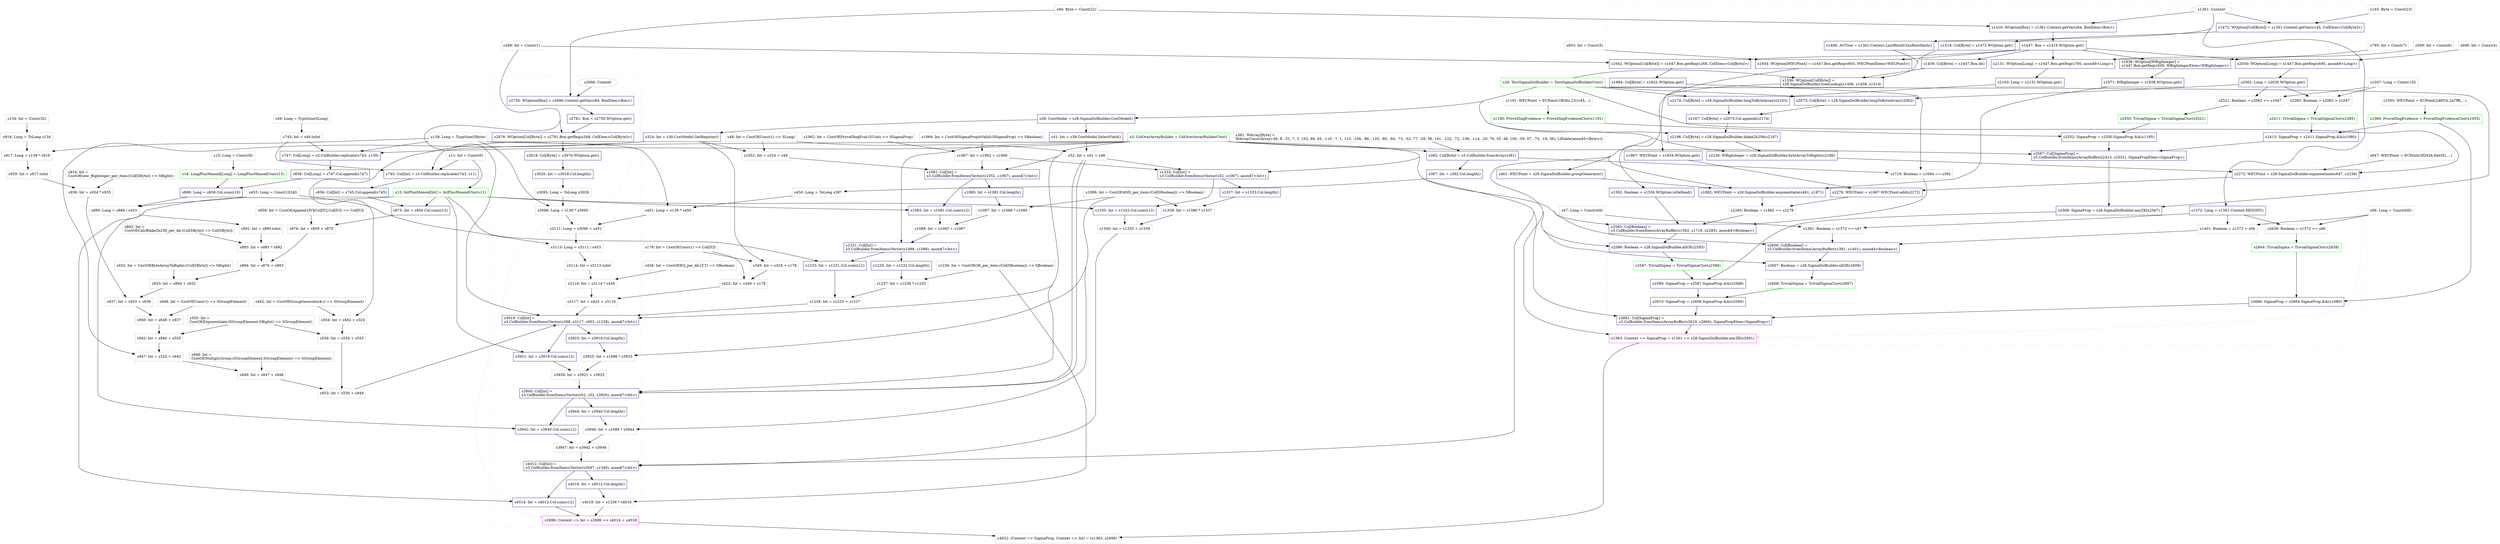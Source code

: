 digraph "alice_verify" {
concentrate=true
node [style=filled, fillcolor=orangered]

"s84" [
label="s84: Byte = Const(22)"
shape=box, color=gray, tooltip="s84:Byte", style=filled, fillcolor=white
]
"s1047" [
label="s1047: Long = Const(15l)"
shape=box, color=gray, tooltip="s1047:Long", style=filled, fillcolor=white
]
"s28" [
label="s28: TestSigmaDslBuilder = TestSigmaDslBuilderCtor()"
shape=box, color=green, tooltip="s28:TestSigmaDslBuilder", style=filled, fillcolor=white
]
"s461" [
label="s461: WECPoint = s28.SigmaDslBuilder.groupGenerator()"
shape=box, color=darkblue, tooltip="s461:WECPoint", style=filled, fillcolor=white
]
"s1191" [
label="s1191: WECPoint = ECPoint(1f83bc,231c45,...)"
shape=box, color=gray, tooltip="s1191:WECPoint", style=filled, fillcolor=white
]
"s1195" [
label="s1195: ProveDlogEvidence = ProveDlogEvidenceCtor(s1191)"
shape=box, color=green, tooltip="s1195:ProveDlogEvidence", style=filled, fillcolor=white
]
"s647" [
label="s647: WECPoint = ECPoint(3f2934,6eb5f1,...)"
shape=box, color=gray, tooltip="s647:WECPoint", style=filled, fillcolor=white
]
"s1055" [
label="s1055: WECPoint = ECPoint(246f1b,2a7ff6,...)"
shape=box, color=gray, tooltip="s1055:WECPoint", style=filled, fillcolor=white
]
"s1060" [
label="s1060: ProveDlogEvidence = ProveDlogEvidenceCtor(s1055)"
shape=box, color=green, tooltip="s1060:ProveDlogEvidence", style=filled, fillcolor=white
]
"s3" [
label="s3: ColOverArrayBuilder = ColOverArrayBuilderCtor()"
shape=box, color=green, tooltip="s3:ColOverArrayBuilder", style=filled, fillcolor=white
]
"s381" [
label="s381: WArray[Byte] =\lWArrayConst(Array(-49, 8, -51, 7, 3, 102, 89, 45, -116, -7, 1, 113, -106, -86, -120, -80, -94, -73, -52, 77, -29, 56, 101, -122, -72, -106, -114, -20, 76, 55, 48, 100, -59, 57, -75, -18, 36), Liftable(anon$5<Byte>))\l"
shape=box, color=gray, tooltip="s381:WArray[Byte]", style=filled, fillcolor=white
]
"s382" [
label="s382: Col[Byte] = s3.ColBuilder.fromArray(s381)"
shape=box, color=darkblue, tooltip="s382:Col[Byte]", style=filled, fillcolor=white
]
"s509" [
label="s509: Int = Const(6)"
shape=box, color=gray, tooltip="s509:Int", style=filled, fillcolor=white
]
"s66" [
label="s66: Long = Const(60l)"
shape=box, color=gray, tooltip="s66:Long", style=filled, fillcolor=white
]
"s695" [
label="s695: Int = Const(4)"
shape=box, color=gray, tooltip="s695:Int", style=filled, fillcolor=white
]
"s795" [
label="s795: Int = Const(7)"
shape=box, color=gray, tooltip="s795:Int", style=filled, fillcolor=white
]
"s145" [
label="s145: Byte = Const(23)"
shape=box, color=gray, tooltip="s145:Byte", style=filled, fillcolor=white
]
"s603" [
label="s603: Int = Const(5)"
shape=box, color=gray, tooltip="s603:Int", style=filled, fillcolor=white
]
"s268" [
label="s268: Int = Const(1)"
shape=box, color=gray, tooltip="s268:Int", style=filled, fillcolor=white
]
"s47" [
label="s47: Long = Const(40l)"
shape=box, color=gray, tooltip="s47:Long", style=filled, fillcolor=white
]
subgraph cluster_s1363 {
style=dashed; color="#FFCCFF"
"s1361" [
label="s1361: Context"
shape=oval, color=gray, tooltip="s1361:Context", style=filled, fillcolor=white
]
"s1363" [
label="s1363: Context => SigmaProp = s1361 => s28.SigmaDslBuilder.anyZK(s2681)"
shape=box, color=magenta, tooltip="s1363:Context => SigmaProp", style=filled, fillcolor=white
]
{rank=source; s1361}
"s1372" [
label="s1372: Long = s1361.Context.HEIGHT()"
shape=box, color=darkblue, tooltip="s1372:Long", style=filled, fillcolor=white
]
"s1381" [
label="s1381: Boolean = s1372 >= s47"
shape=box, color=gray, tooltip="s1381:Boolean", style=filled, fillcolor=white
]
"s1401" [
label="s1401: Boolean = s1372 < s66"
shape=box, color=gray, tooltip="s1401:Boolean", style=filled, fillcolor=white
]
"s2606" [
label="s2606: Col[Boolean] =\ls3.ColBuilder.fromItems(ArrayBuffer(s1381, s1401), anon$4<Boolean>)\l"
shape=box, color=darkblue, tooltip="s2606:Col[Boolean]", style=filled, fillcolor=white
]
"s2607" [
label="s2607: Boolean = s28.SigmaDslBuilder.allOf(s2606)"
shape=box, color=darkblue, tooltip="s2607:Boolean", style=filled, fillcolor=white
]
"s2608" [
label="s2608: TrivialSigma = TrivialSigmaCtor(s2607)"
shape=box, color=green, tooltip="s2608:TrivialSigma", style=filled, fillcolor=white
]
"s1406" [
label="s1406: AvlTree = s1361.Context.LastBlockUtxoRootHash()"
shape=box, color=darkblue, tooltip="s1406:AvlTree", style=filled, fillcolor=white
]
"s1416" [
label="s1416: WOption[Box] = s1361.Context.getVar(s84, BoxElem<Box>)"
shape=box, color=darkblue, tooltip="s1416:WOption[Box]", style=filled, fillcolor=white
]
"s1447" [
label="s1447: Box = s1416.WOption.get()"
shape=box, color=darkblue, tooltip="s1447:Box", style=filled, fillcolor=white
]
"s1459" [
label="s1459: Col[Byte] = s1447.Box.id()"
shape=box, color=darkblue, tooltip="s1459:Col[Byte]", style=filled, fillcolor=white
]
"s1472" [
label="s1472: WOption[Col[Byte]] = s1361.Context.getVar(s145, ColElem<Col[Byte]>)"
shape=box, color=darkblue, tooltip="s1472:WOption[Col[Byte]]", style=filled, fillcolor=white
]
"s1514" [
label="s1514: Col[Byte] = s1472.WOption.get()"
shape=box, color=darkblue, tooltip="s1514:Col[Byte]", style=filled, fillcolor=white
]
"s1536" [
label="s1536: WOption[Col[Byte]] =\ls28.SigmaDslBuilder.treeLookup(s1406, s1459, s1514)\l"
shape=box, color=darkblue, tooltip="s1536:WOption[Col[Byte]]", style=filled, fillcolor=white
]
"s1592" [
label="s1592: Boolean = s1536.WOption.isDefined()"
shape=box, color=darkblue, tooltip="s1592:Boolean", style=filled, fillcolor=white
]
"s1642" [
label="s1642: WOption[Col[Byte]] = s1447.Box.getReg(s268, ColElem<Col[Byte]>)"
shape=box, color=darkblue, tooltip="s1642:WOption[Col[Byte]]", style=filled, fillcolor=white
]
"s1684" [
label="s1684: Col[Byte] = s1642.WOption.get()"
shape=box, color=darkblue, tooltip="s1684:Col[Byte]", style=filled, fillcolor=white
]
"s1719" [
label="s1719: Boolean = s1684 == s382"
shape=box, color=gray, tooltip="s1719:Boolean", style=filled, fillcolor=white
]
"s1838" [
label="s1838: WOption[WBigInteger] =\ls1447.Box.getReg(s509, WBigIntegerElem<WBigInteger>)\l"
shape=box, color=darkblue, tooltip="s1838:WOption[WBigInteger]", style=filled, fillcolor=white
]
"s1871" [
label="s1871: WBigInteger = s1838.WOption.get()"
shape=box, color=darkblue, tooltip="s1871:WBigInteger", style=filled, fillcolor=white
]
"s1882" [
label="s1882: WECPoint = s28.SigmaDslBuilder.exponentiate(s461, s1871)"
shape=box, color=darkblue, tooltip="s1882:WECPoint", style=filled, fillcolor=white
]
"s1934" [
label="s1934: WOption[WECPoint] = s1447.Box.getReg(s603, WECPointElem<WECPoint>)"
shape=box, color=darkblue, tooltip="s1934:WOption[WECPoint]", style=filled, fillcolor=white
]
"s1967" [
label="s1967: WECPoint = s1934.WOption.get()"
shape=box, color=darkblue, tooltip="s1967:WECPoint", style=filled, fillcolor=white
]
"s2030" [
label="s2030: WOption[Long] = s1447.Box.getReg(s695, anon$8<Long>)"
shape=box, color=darkblue, tooltip="s2030:WOption[Long]", style=filled, fillcolor=white
]
"s2062" [
label="s2062: Long = s2030.WOption.get()"
shape=box, color=darkblue, tooltip="s2062:Long", style=filled, fillcolor=white
]
"s2073" [
label="s2073: Col[Byte] = s28.SigmaDslBuilder.longToByteArray(s2062)"
shape=box, color=darkblue, tooltip="s2073:Col[Byte]", style=filled, fillcolor=white
]
"s2131" [
label="s2131: WOption[Long] = s1447.Box.getReg(s795, anon$8<Long>)"
shape=box, color=darkblue, tooltip="s2131:WOption[Long]", style=filled, fillcolor=white
]
"s2163" [
label="s2163: Long = s2131.WOption.get()"
shape=box, color=darkblue, tooltip="s2163:Long", style=filled, fillcolor=white
]
"s2174" [
label="s2174: Col[Byte] = s28.SigmaDslBuilder.longToByteArray(s2163)"
shape=box, color=darkblue, tooltip="s2174:Col[Byte]", style=filled, fillcolor=white
]
"s2187" [
label="s2187: Col[Byte] = s2073.Col.append(s2174)"
shape=box, color=darkblue, tooltip="s2187:Col[Byte]", style=filled, fillcolor=white
]
"s2196" [
label="s2196: Col[Byte] = s28.SigmaDslBuilder.blake2b256(s2187)"
shape=box, color=darkblue, tooltip="s2196:Col[Byte]", style=filled, fillcolor=white
]
"s2236" [
label="s2236: WBigInteger = s28.SigmaDslBuilder.byteArrayToBigInt(s2196)"
shape=box, color=darkblue, tooltip="s2236:WBigInteger", style=filled, fillcolor=white
]
"s2272" [
label="s2272: WECPoint = s28.SigmaDslBuilder.exponentiate(s647, s2236)"
shape=box, color=darkblue, tooltip="s2272:WECPoint", style=filled, fillcolor=white
]
"s2279" [
label="s2279: WECPoint = s1967.WECPoint.add(s2272)"
shape=box, color=darkblue, tooltip="s2279:WECPoint", style=filled, fillcolor=white
]
"s2285" [
label="s2285: Boolean = s1882 == s2279"
shape=box, color=gray, tooltip="s2285:Boolean", style=filled, fillcolor=white
]
"s2585" [
label="s2585: Col[Boolean] =\ls3.ColBuilder.fromItems(ArrayBuffer(s1592, s1719, s2285), anon$4<Boolean>)\l"
shape=box, color=darkblue, tooltip="s2585:Col[Boolean]", style=filled, fillcolor=white
]
"s2586" [
label="s2586: Boolean = s28.SigmaDslBuilder.allOf(s2585)"
shape=box, color=darkblue, tooltip="s2586:Boolean", style=filled, fillcolor=white
]
"s2587" [
label="s2587: TrivialSigma = TrivialSigmaCtor(s2586)"
shape=box, color=green, tooltip="s2587:TrivialSigma", style=filled, fillcolor=white
]
"s2385" [
label="s2385: Boolean = s2062 > s1047"
shape=box, color=gray, tooltip="s2385:Boolean", style=filled, fillcolor=white
]
"s2411" [
label="s2411: TrivialSigma = TrivialSigmaCtor(s2385)"
shape=box, color=green, tooltip="s2411:TrivialSigma", style=filled, fillcolor=white
]
"s2413" [
label="s2413: SigmaProp = s2411.SigmaProp.&&(s1060)"
shape=box, color=darkblue, tooltip="s2413:SigmaProp", style=filled, fillcolor=white
]
"s2521" [
label="s2521: Boolean = s2062 <= s1047"
shape=box, color=gray, tooltip="s2521:Boolean", style=filled, fillcolor=white
]
"s2550" [
label="s2550: TrivialSigma = TrivialSigmaCtor(s2521)"
shape=box, color=green, tooltip="s2550:TrivialSigma", style=filled, fillcolor=white
]
"s2552" [
label="s2552: SigmaProp = s2550.SigmaProp.&&(s1195)"
shape=box, color=darkblue, tooltip="s2552:SigmaProp", style=filled, fillcolor=white
]
"s2567" [
label="s2567: Col[SigmaProp] =\ls3.ColBuilder.fromItems(ArrayBuffer(s2413, s2552), SigmaPropElem<SigmaProp>)\l"
shape=box, color=darkblue, tooltip="s2567:Col[SigmaProp]", style=filled, fillcolor=white
]
"s2568" [
label="s2568: SigmaProp = s28.SigmaDslBuilder.anyZK(s2567)"
shape=box, color=darkblue, tooltip="s2568:SigmaProp", style=filled, fillcolor=white
]
"s2589" [
label="s2589: SigmaProp = s2587.SigmaProp.&&(s2568)"
shape=box, color=darkblue, tooltip="s2589:SigmaProp", style=filled, fillcolor=white
]
"s2610" [
label="s2610: SigmaProp = s2608.SigmaProp.&&(s2589)"
shape=box, color=darkblue, tooltip="s2610:SigmaProp", style=filled, fillcolor=white
]
"s2638" [
label="s2638: Boolean = s1372 >= s66"
shape=box, color=gray, tooltip="s2638:Boolean", style=filled, fillcolor=white
]
"s2664" [
label="s2664: TrivialSigma = TrivialSigmaCtor(s2638)"
shape=box, color=green, tooltip="s2664:TrivialSigma", style=filled, fillcolor=white
]
"s2666" [
label="s2666: SigmaProp = s2664.SigmaProp.&&(s1060)"
shape=box, color=darkblue, tooltip="s2666:SigmaProp", style=filled, fillcolor=white
]
"s2681" [
label="s2681: Col[SigmaProp] =\ls3.ColBuilder.fromItems(ArrayBuffer(s2610, s2666), SigmaPropElem<SigmaProp>)\l"
shape=box, color=darkblue, tooltip="s2681:Col[SigmaProp]", style=filled, fillcolor=white
]
{rank=sink; s1363}
}
"s39" [
label="s39: CostModel = s28.SigmaDslBuilder.CostModel()"
shape=box, color=darkblue, tooltip="s39:CostModel", style=filled, fillcolor=white
]
"s41" [
label="s41: Int = s39.CostModel.SelectField()"
shape=box, color=darkblue, tooltip="s41:Int", style=filled, fillcolor=white
]
"s48" [
label="s48: Int = CostOf(Const:() => SLong)"
shape=box, color=gray, tooltip="s48:Int", style=filled, fillcolor=white
]
"s52" [
label="s52: Int = s41 + s48"
shape=box, color=gray, tooltip="s52:Int", style=filled, fillcolor=white
]
"s453" [
label="s453: Long = Const(1024l)"
shape=box, color=gray, tooltip="s453:Long", style=filled, fillcolor=white
]
"s324" [
label="s324: Int = s39.CostModel.GetRegister()"
shape=box, color=darkblue, tooltip="s324:Int", style=filled, fillcolor=white
]
"s1052" [
label="s1052: Int = s324 + s48"
shape=box, color=gray, tooltip="s1052:Int", style=filled, fillcolor=white
]
"s1062" [
label="s1062: Int = CostOf(ProveDlogEval:(SUnit) => SSigmaProp)"
shape=box, color=gray, tooltip="s1062:Int", style=filled, fillcolor=white
]
"s1066" [
label="s1066: Int = CostOf(SigmaPropIsValid:(SSigmaProp) => SBoolean)"
shape=box, color=gray, tooltip="s1066:Int", style=filled, fillcolor=white
]
"s1067" [
label="s1067: Int = s1062 + s1066"
shape=box, color=gray, tooltip="s1067:Int", style=filled, fillcolor=white
]
"s1081" [
label="s1081: Col[Int] =\ls3.ColBuilder.fromItems(Vector(s1052, s1067), anon$7<Int>)\l"
shape=box, color=darkblue, tooltip="s1081:Col[Int]", style=filled, fillcolor=white
]
"s11" [
label="s11: Int = Const(0)"
shape=box, color=gray, tooltip="s11:Int", style=filled, fillcolor=white
]
"s12" [
label="s12: IntPlusMonoid[Int] = IntPlusMonoidCtor(s11)"
shape=box, color=green, tooltip="s12:IntPlusMonoid[Int]", style=filled, fillcolor=white
]
"s1083" [
label="s1083: Int = s1081.Col.sum(s12)"
shape=box, color=darkblue, tooltip="s1083:Int", style=filled, fillcolor=white
]
"s1086" [
label="s1086: Int = CostOf(AND_per_item:(Col[SBoolean]) => SBoolean)"
shape=box, color=gray, tooltip="s1086:Int", style=filled, fillcolor=white
]
"s1085" [
label="s1085: Int = s1081.Col.length()"
shape=box, color=darkblue, tooltip="s1085:Int", style=filled, fillcolor=white
]
"s1087" [
label="s1087: Int = s1086 * s1085"
shape=box, color=gray, tooltip="s1087:Int", style=filled, fillcolor=white
]
"s1088" [
label="s1088: Int = s1083 + s1087"
shape=box, color=gray, tooltip="s1088:Int", style=filled, fillcolor=white
]
"s1231" [
label="s1231: Col[Int] =\ls3.ColBuilder.fromItems(Vector(s1088, s1088), anon$7<Int>)\l"
shape=box, color=darkblue, tooltip="s1231:Col[Int]", style=filled, fillcolor=white
]
"s1233" [
label="s1233: Int = s1231.Col.sum(s12)"
shape=box, color=darkblue, tooltip="s1233:Int", style=filled, fillcolor=white
]
"s1236" [
label="s1236: Int = CostOf(OR_per_item:(Col[SBoolean]) => SBoolean)"
shape=box, color=gray, tooltip="s1236:Int", style=filled, fillcolor=white
]
"s1235" [
label="s1235: Int = s1231.Col.length()"
shape=box, color=darkblue, tooltip="s1235:Int", style=filled, fillcolor=white
]
"s1237" [
label="s1237: Int = s1236 * s1235"
shape=box, color=gray, tooltip="s1237:Int", style=filled, fillcolor=white
]
"s1238" [
label="s1238: Int = s1233 + s1237"
shape=box, color=gray, tooltip="s1238:Int", style=filled, fillcolor=white
]
"s456" [
label="s456: Int = CostOf(EQ_per_kb:(T,T) => SBoolean)"
shape=box, color=gray, tooltip="s456:Int", style=filled, fillcolor=white
]
"s462" [
label="s462: Int = CostOf(GroupGenerator$:() => SGroupElement)"
shape=box, color=gray, tooltip="s462:Int", style=filled, fillcolor=white
]
"s554" [
label="s554: Int = s462 + s324"
shape=box, color=gray, tooltip="s554:Int", style=filled, fillcolor=white
]
"s555" [
label="s555: Int =\lCostOf(Exponentiate:(SGroupElement,SBigInt) => SGroupElement)\l"
shape=box, color=gray, tooltip="s555:Int", style=filled, fillcolor=white
]
"s556" [
label="s556: Int = s554 + s555"
shape=box, color=gray, tooltip="s556:Int", style=filled, fillcolor=white
]
"s648" [
label="s648: Int = CostOf(Const:() => SGroupElement)"
shape=box, color=gray, tooltip="s648:Int", style=filled, fillcolor=white
]
"s859" [
label="s859: Int = CostOf(Append:[IV](Col[IV],Col[IV]) => Col[IV])"
shape=box, color=gray, tooltip="s859:Int", style=filled, fillcolor=white
]
"s49" [
label="s49: Long = TypeSize(SLong)"
shape=box, color=gray, tooltip="s49:Long", style=filled, fillcolor=white
]
"s743" [
label="s743: Int = s49.toInt"
shape=box, color=gray, tooltip="s743:Int", style=filled, fillcolor=white
]
"s745" [
label="s745: Col[Int] = s3.ColBuilder.replicate(s743, s11)"
shape=box, color=darkblue, tooltip="s745:Col[Int]", style=filled, fillcolor=white
]
"s856" [
label="s856: Col[Int] = s745.Col.append(s745)"
shape=box, color=darkblue, tooltip="s856:Col[Int]", style=filled, fillcolor=white
]
"s875" [
label="s875: Int = s856.Col.sum(s12)"
shape=box, color=darkblue, tooltip="s875:Int", style=filled, fillcolor=white
]
"s876" [
label="s876: Int = s859 + s875"
shape=box, color=gray, tooltip="s876:Int", style=filled, fillcolor=white
]
"s139" [
label="s139: Long = TypeSize(SByte)"
shape=box, color=gray, tooltip="s139:Long", style=filled, fillcolor=white
]
"s747" [
label="s747: Col[Long] = s3.ColBuilder.replicate(s743, s139)"
shape=box, color=darkblue, tooltip="s747:Col[Long]", style=filled, fillcolor=white
]
"s858" [
label="s858: Col[Long] = s747.Col.append(s747)"
shape=box, color=darkblue, tooltip="s858:Col[Long]", style=filled, fillcolor=white
]
"s15" [
label="s15: Long = Const(0l)"
shape=box, color=gray, tooltip="s15:Long", style=filled, fillcolor=white
]
"s16" [
label="s16: LongPlusMonoid[Long] = LongPlusMonoidCtor(s15)"
shape=box, color=green, tooltip="s16:LongPlusMonoid[Long]", style=filled, fillcolor=white
]
"s888" [
label="s888: Long = s858.Col.sum(s16)"
shape=box, color=darkblue, tooltip="s888:Long", style=filled, fillcolor=white
]
"s890" [
label="s890: Long = s888 / s453"
shape=box, color=gray, tooltip="s890:Long", style=filled, fillcolor=white
]
"s891" [
label="s891: Int = s890.toInt"
shape=box, color=gray, tooltip="s891:Int", style=filled, fillcolor=white
]
"s892" [
label="s892: Int =\lCostOf(CalcBlake2b256_per_kb:(Col[SByte]) => Col[SByte])\l"
shape=box, color=gray, tooltip="s892:Int", style=filled, fillcolor=white
]
"s893" [
label="s893: Int = s891 * s892"
shape=box, color=gray, tooltip="s893:Int", style=filled, fillcolor=white
]
"s894" [
label="s894: Int = s876 + s893"
shape=box, color=gray, tooltip="s894:Int", style=filled, fillcolor=white
]
"s932" [
label="s932: Int = CostOf(ByteArrayToBigInt:(Col[SByte]) => SBigInt)"
shape=box, color=gray, tooltip="s932:Int", style=filled, fillcolor=white
]
"s933" [
label="s933: Int = s894 + s932"
shape=box, color=gray, tooltip="s933:Int", style=filled, fillcolor=white
]
"s934" [
label="s934: Int =\lCostOf(new_BigInteger_per_item:(Col[SByte]) => SBigInt)\l"
shape=box, color=gray, tooltip="s934:Int", style=filled, fillcolor=white
]
"s134" [
label="s134: Int = Const(32)"
shape=box, color=gray, tooltip="s134:Int", style=filled, fillcolor=white
]
"s916" [
label="s916: Long = ToLong s134"
shape=box, color=gray, tooltip="s916:Long", style=filled, fillcolor=white
]
"s917" [
label="s917: Long = s139 * s916"
shape=box, color=gray, tooltip="s917:Long", style=filled, fillcolor=white
]
"s935" [
label="s935: Int = s917.toInt"
shape=box, color=gray, tooltip="s935:Int", style=filled, fillcolor=white
]
"s936" [
label="s936: Int = s934 * s935"
shape=box, color=gray, tooltip="s936:Int", style=filled, fillcolor=white
]
"s937" [
label="s937: Int = s933 + s936"
shape=box, color=gray, tooltip="s937:Int", style=filled, fillcolor=white
]
"s940" [
label="s940: Int = s648 + s937"
shape=box, color=gray, tooltip="s940:Int", style=filled, fillcolor=white
]
"s942" [
label="s942: Int = s940 + s555"
shape=box, color=gray, tooltip="s942:Int", style=filled, fillcolor=white
]
"s947" [
label="s947: Int = s324 + s942"
shape=box, color=gray, tooltip="s947:Int", style=filled, fillcolor=white
]
"s948" [
label="s948: Int =\lCostOf(MultiplyGroup:(SGroupElement,SGroupElement) => SGroupElement)\l"
shape=box, color=gray, tooltip="s948:Int", style=filled, fillcolor=white
]
"s949" [
label="s949: Int = s947 + s948"
shape=box, color=gray, tooltip="s949:Int", style=filled, fillcolor=white
]
"s953" [
label="s953: Int = s556 + s949"
shape=box, color=gray, tooltip="s953:Int", style=filled, fillcolor=white
]
"s178" [
label="s178: Int = CostOf(Const:() => Col[IV])"
shape=box, color=gray, tooltip="s178:Int", style=filled, fillcolor=white
]
"s349" [
label="s349: Int = s324 + s178"
shape=box, color=gray, tooltip="s349:Int", style=filled, fillcolor=white
]
"s423" [
label="s423: Int = s349 + s178"
shape=box, color=gray, tooltip="s423:Int", style=filled, fillcolor=white
]
"s387" [
label="s387: Int = s382.Col.length()"
shape=box, color=darkblue, tooltip="s387:Int", style=filled, fillcolor=white
]
"s450" [
label="s450: Long = ToLong s387"
shape=box, color=gray, tooltip="s450:Long", style=filled, fillcolor=white
]
"s451" [
label="s451: Long = s139 * s450"
shape=box, color=gray, tooltip="s451:Long", style=filled, fillcolor=white
]
"s1333" [
label="s1333: Col[Int] =\ls3.ColBuilder.fromItems(Vector(s52, s1067), anon$7<Int>)\l"
shape=box, color=darkblue, tooltip="s1333:Col[Int]", style=filled, fillcolor=white
]
"s1335" [
label="s1335: Int = s1333.Col.sum(s12)"
shape=box, color=darkblue, tooltip="s1335:Int", style=filled, fillcolor=white
]
"s1337" [
label="s1337: Int = s1333.Col.length()"
shape=box, color=darkblue, tooltip="s1337:Int", style=filled, fillcolor=white
]
"s1339" [
label="s1339: Int = s1086 * s1337"
shape=box, color=gray, tooltip="s1339:Int", style=filled, fillcolor=white
]
"s1340" [
label="s1340: Int = s1335 + s1339"
shape=box, color=gray, tooltip="s1340:Int", style=filled, fillcolor=white
]
subgraph cluster_s2698 {
style=dashed; color="#FFCCFF"
"s2696" [
label="s2696: Context"
shape=oval, color=gray, tooltip="s2696:Context", style=filled, fillcolor=white
]
"s2698" [
label="s2698: Context => Int = s2696 => s4014 + s4018"
shape=box, color=magenta, tooltip="s2698:Context => Int", style=filled, fillcolor=white
]
{rank=source; s2696}
"s2750" [
label="s2750: WOption[Box] = s2696.Context.getVar(s84, BoxElem<Box>)"
shape=box, color=darkblue, tooltip="s2750:WOption[Box]", style=filled, fillcolor=white
]
"s2781" [
label="s2781: Box = s2750.WOption.get()"
shape=box, color=darkblue, tooltip="s2781:Box", style=filled, fillcolor=white
]
"s2976" [
label="s2976: WOption[Col[Byte]] = s2781.Box.getReg(s268, ColElem<Col[Byte]>)"
shape=box, color=darkblue, tooltip="s2976:WOption[Col[Byte]]", style=filled, fillcolor=white
]
"s3018" [
label="s3018: Col[Byte] = s2976.WOption.get()"
shape=box, color=darkblue, tooltip="s3018:Col[Byte]", style=filled, fillcolor=white
]
"s3026" [
label="s3026: Int = s3018.Col.length()"
shape=box, color=darkblue, tooltip="s3026:Int", style=filled, fillcolor=white
]
"s3095" [
label="s3095: Long = ToLong s3026"
shape=box, color=gray, tooltip="s3095:Long", style=filled, fillcolor=white
]
"s3096" [
label="s3096: Long = s139 * s3095"
shape=box, color=gray, tooltip="s3096:Long", style=filled, fillcolor=white
]
"s3111" [
label="s3111: Long = s3096 + s451"
shape=box, color=gray, tooltip="s3111:Long", style=filled, fillcolor=white
]
"s3113" [
label="s3113: Long = s3111 / s453"
shape=box, color=gray, tooltip="s3113:Long", style=filled, fillcolor=white
]
"s3114" [
label="s3114: Int = s3113.toInt"
shape=box, color=gray, tooltip="s3114:Int", style=filled, fillcolor=white
]
"s3116" [
label="s3116: Int = s3114 * s456"
shape=box, color=gray, tooltip="s3116:Int", style=filled, fillcolor=white
]
"s3117" [
label="s3117: Int = s423 + s3116"
shape=box, color=gray, tooltip="s3117:Int", style=filled, fillcolor=white
]
"s3919" [
label="s3919: Col[Int] =\ls3.ColBuilder.fromItems(Vector(s268, s3117, s953, s1238), anon$7<Int>)\l"
shape=box, color=darkblue, tooltip="s3919:Col[Int]", style=filled, fillcolor=white
]
"s3921" [
label="s3921: Int = s3919.Col.sum(s12)"
shape=box, color=darkblue, tooltip="s3921:Int", style=filled, fillcolor=white
]
"s3923" [
label="s3923: Int = s3919.Col.length()"
shape=box, color=darkblue, tooltip="s3923:Int", style=filled, fillcolor=white
]
"s3925" [
label="s3925: Int = s1086 * s3923"
shape=box, color=gray, tooltip="s3925:Int", style=filled, fillcolor=white
]
"s3926" [
label="s3926: Int = s3921 + s3925"
shape=box, color=gray, tooltip="s3926:Int", style=filled, fillcolor=white
]
"s3940" [
label="s3940: Col[Int] =\ls3.ColBuilder.fromItems(Vector(s52, s52, s3926), anon$7<Int>)\l"
shape=box, color=darkblue, tooltip="s3940:Col[Int]", style=filled, fillcolor=white
]
"s3942" [
label="s3942: Int = s3940.Col.sum(s12)"
shape=box, color=darkblue, tooltip="s3942:Int", style=filled, fillcolor=white
]
"s3944" [
label="s3944: Int = s3940.Col.length()"
shape=box, color=darkblue, tooltip="s3944:Int", style=filled, fillcolor=white
]
"s3946" [
label="s3946: Int = s1086 * s3944"
shape=box, color=gray, tooltip="s3946:Int", style=filled, fillcolor=white
]
"s3947" [
label="s3947: Int = s3942 + s3946"
shape=box, color=gray, tooltip="s3947:Int", style=filled, fillcolor=white
]
"s4012" [
label="s4012: Col[Int] =\ls3.ColBuilder.fromItems(Vector(s3947, s1340), anon$7<Int>)\l"
shape=box, color=darkblue, tooltip="s4012:Col[Int]", style=filled, fillcolor=white
]
"s4014" [
label="s4014: Int = s4012.Col.sum(s12)"
shape=box, color=darkblue, tooltip="s4014:Int", style=filled, fillcolor=white
]
"s4016" [
label="s4016: Int = s4012.Col.length()"
shape=box, color=darkblue, tooltip="s4016:Int", style=filled, fillcolor=white
]
"s4018" [
label="s4018: Int = s1236 * s4016"
shape=box, color=gray, tooltip="s4018:Int", style=filled, fillcolor=white
]
{rank=sink; s2698}
}
"s4022" [
label="s4022: (Context => SigmaProp, Context => Int) = (s1363, s2698)"
shape=box, color=gray, tooltip="s4022:(Context => SigmaProp, Context => Int)", style=filled, fillcolor=white
]
"s2131" -> "s2163" [style=solid]
"s1333" -> "s1337" [style=solid]
"s3940" -> "s3944" [style=solid]
"s1447" -> "s2131" [style=solid]
"s795" -> "s2131" [style=solid]
"s1363" -> "s4022" [style=solid]
"s2698" -> "s4022" [style=solid]
"s1236" -> "s1237" [style=solid]
"s1235" -> "s1237" [style=solid]
"s891" -> "s893" [style=solid]
"s892" -> "s893" [style=solid]
"s1081" -> "s1083" [style=solid]
"s12" -> "s1083" [style=solid]
"s2781" -> "s2976" [style=solid]
"s268" -> "s2976" [style=solid]
"s1361" -> "s1406" [style=solid]
"s28" -> "s1882" [style=solid]
"s461" -> "s1882" [style=solid]
"s1871" -> "s1882" [style=solid]
"s2030" -> "s2062" [style=solid]
"s1372" -> "s1401" [style=solid]
"s66" -> "s1401" [style=solid]
"s28" -> "s2607" [style=solid]
"s2606" -> "s2607" [style=solid]
"s3940" -> "s3942" [style=solid]
"s12" -> "s3942" [style=solid]
"s1231" -> "s1233" [style=solid]
"s12" -> "s1233" [style=solid]
"s3" -> "s747" [style=solid]
"s743" -> "s747" [style=solid]
"s139" -> "s747" [style=solid]
"s3942" -> "s3947" [style=solid]
"s3946" -> "s3947" [style=solid]
"s1934" -> "s1967" [style=solid]
"s41" -> "s52" [style=solid]
"s48" -> "s52" [style=solid]
"s2696" -> "s2698" [style=dashed, color=lightgray, weight=0]
"s4014" -> "s2698" [style=solid]
"s4018" -> "s2698" [style=solid]
"s3114" -> "s3116" [style=solid]
"s456" -> "s3116" [style=solid]
"s1838" -> "s1871" [style=solid]
"s139" -> "s917" [style=solid]
"s916" -> "s917" [style=solid]
"s947" -> "s949" [style=solid]
"s948" -> "s949" [style=solid]
"s1086" -> "s1087" [style=solid]
"s1085" -> "s1087" [style=solid]
"s1472" -> "s1514" [style=solid]
"s2550" -> "s2552" [style=solid]
"s1195" -> "s2552" [style=solid]
"s3" -> "s3919" [style=solid]
"s268" -> "s3919" [style=solid]
"s3117" -> "s3919" [style=solid]
"s953" -> "s3919" [style=solid]
"s1238" -> "s3919" [style=solid]
"s1236" -> "s4018" [style=solid]
"s4016" -> "s4018" [style=solid]
"s28" -> "s2236" [style=solid]
"s2196" -> "s2236" [style=solid]
"s933" -> "s937" [style=solid]
"s936" -> "s937" [style=solid]
"s3919" -> "s3923" [style=solid]
"s28" -> "s2073" [style=solid]
"s2062" -> "s2073" [style=solid]
"s1416" -> "s1447" [style=solid]
"s2696" -> "s2750" [style=solid]
"s84" -> "s2750" [style=solid]
"s28" -> "s2586" [style=solid]
"s2585" -> "s2586" [style=solid]
"s940" -> "s942" [style=solid]
"s555" -> "s942" [style=solid]
"s1062" -> "s1067" [style=solid]
"s1066" -> "s1067" [style=solid]
"s2587" -> "s2589" [style=solid]
"s2568" -> "s2589" [style=solid]
"s876" -> "s894" [style=solid]
"s893" -> "s894" [style=solid]
"s4012" -> "s4016" [style=solid]
"s324" -> "s349" [style=solid]
"s178" -> "s349" [style=solid]
"s3" -> "s2606" [style=solid]
"s1381" -> "s2606" [style=solid]
"s1401" -> "s2606" [style=solid]
"s1233" -> "s1238" [style=solid]
"s1237" -> "s1238" [style=solid]
"s134" -> "s916" [style=solid]
"s28" -> "s461" [style=solid]
"s3921" -> "s3926" [style=solid]
"s3925" -> "s3926" [style=solid]
"s1191" -> "s1195" [style=solid]
"s39" -> "s324" [style=solid]
"s1536" -> "s1592" [style=solid]
"s1684" -> "s1719" [style=solid]
"s382" -> "s1719" [style=solid]
"s3" -> "s4012" [style=solid]
"s3947" -> "s4012" [style=solid]
"s1340" -> "s4012" [style=solid]
"s1372" -> "s2638" [style=solid]
"s66" -> "s2638" [style=solid]
"s2976" -> "s3018" [style=solid]
"s894" -> "s933" [style=solid]
"s932" -> "s933" [style=solid]
"s462" -> "s554" [style=solid]
"s324" -> "s554" [style=solid]
"s28" -> "s2196" [style=solid]
"s2187" -> "s2196" [style=solid]
"s2664" -> "s2666" [style=solid]
"s1060" -> "s2666" [style=solid]
"s2750" -> "s2781" [style=solid]
"s1882" -> "s2285" [style=solid]
"s2279" -> "s2285" [style=solid]
"s3" -> "s2681" [style=solid]
"s2610" -> "s2681" [style=solid]
"s2666" -> "s2681" [style=solid]
"s3" -> "s1231" [style=solid]
"s1088" -> "s1231" [style=solid]
"s1088" -> "s1231" [style=solid]
"s1055" -> "s1060" [style=solid]
"s39" -> "s41" [style=solid]
"s28" -> "s2272" [style=solid]
"s647" -> "s2272" [style=solid]
"s2236" -> "s2272" [style=solid]
"s3" -> "s1333" [style=solid]
"s52" -> "s1333" [style=solid]
"s1067" -> "s1333" [style=solid]
"s556" -> "s953" [style=solid]
"s949" -> "s953" [style=solid]
"s858" -> "s888" [style=solid]
"s16" -> "s888" [style=solid]
"s2411" -> "s2413" [style=solid]
"s1060" -> "s2413" [style=solid]
"s3" -> "s2585" [style=solid]
"s1592" -> "s2585" [style=solid]
"s1719" -> "s2585" [style=solid]
"s2285" -> "s2585" [style=solid]
"s745" -> "s856" [style=solid]
"s745" -> "s856" [style=solid]
"s3" -> "s745" [style=solid]
"s743" -> "s745" [style=solid]
"s11" -> "s745" [style=solid]
"s3096" -> "s3111" [style=solid]
"s451" -> "s3111" [style=solid]
"s349" -> "s423" [style=solid]
"s178" -> "s423" [style=solid]
"s1086" -> "s3925" [style=solid]
"s3923" -> "s3925" [style=solid]
"s28" -> "s2568" [style=solid]
"s2567" -> "s2568" [style=solid]
"s49" -> "s743" [style=solid]
"s856" -> "s875" [style=solid]
"s12" -> "s875" [style=solid]
"s11" -> "s12" [style=solid]
"s934" -> "s936" [style=solid]
"s935" -> "s936" [style=solid]
"s3" -> "s382" [style=solid]
"s381" -> "s382" [style=solid]
"s324" -> "s947" [style=solid]
"s942" -> "s947" [style=solid]
"s2062" -> "s2521" [style=solid]
"s1047" -> "s2521" [style=solid]
"s139" -> "s451" [style=solid]
"s450" -> "s451" [style=solid]
"s28" -> "s39" [style=solid]
"s888" -> "s890" [style=solid]
"s453" -> "s890" [style=solid]
"s382" -> "s387" [style=solid]
"s1086" -> "s1339" [style=solid]
"s1337" -> "s1339" [style=solid]
"s2608" -> "s2610" [style=solid]
"s2589" -> "s2610" [style=solid]
"s747" -> "s858" [style=solid]
"s747" -> "s858" [style=solid]
"s1447" -> "s1838" [style=solid]
"s509" -> "s1838" [style=solid]
"s2638" -> "s2664" [style=solid]
"s1372" -> "s1381" [style=solid]
"s47" -> "s1381" [style=solid]
"s2521" -> "s2550" [style=solid]
"s1642" -> "s1684" [style=solid]
"s3" -> "s1081" [style=solid]
"s1052" -> "s1081" [style=solid]
"s1067" -> "s1081" [style=solid]
"s3919" -> "s3921" [style=solid]
"s12" -> "s3921" [style=solid]
"s1335" -> "s1340" [style=solid]
"s1339" -> "s1340" [style=solid]
"s1361" -> "s1472" [style=solid]
"s145" -> "s1472" [style=solid]
"s3" -> "s2567" [style=solid]
"s2413" -> "s2567" [style=solid]
"s2552" -> "s2567" [style=solid]
"s3" -> "s3940" [style=solid]
"s52" -> "s3940" [style=solid]
"s52" -> "s3940" [style=solid]
"s3926" -> "s3940" [style=solid]
"s3113" -> "s3114" [style=solid]
"s15" -> "s16" [style=solid]
"s3018" -> "s3026" [style=solid]
"s1231" -> "s1235" [style=solid]
"s1081" -> "s1085" [style=solid]
"s3026" -> "s3095" [style=solid]
"s1447" -> "s1934" [style=solid]
"s603" -> "s1934" [style=solid]
"s2385" -> "s2411" [style=solid]
"s28" -> "s1536" [style=solid]
"s1406" -> "s1536" [style=solid]
"s1459" -> "s1536" [style=solid]
"s1514" -> "s1536" [style=solid]
"s1967" -> "s2279" [style=solid]
"s2272" -> "s2279" [style=solid]
"s324" -> "s1052" [style=solid]
"s48" -> "s1052" [style=solid]
"s423" -> "s3117" [style=solid]
"s3116" -> "s3117" [style=solid]
"s1447" -> "s2030" [style=solid]
"s695" -> "s2030" [style=solid]
"s1361" -> "s1372" [style=solid]
"s859" -> "s876" [style=solid]
"s875" -> "s876" [style=solid]
"s1086" -> "s3946" [style=solid]
"s3944" -> "s3946" [style=solid]
"s387" -> "s450" [style=solid]
"s1447" -> "s1459" [style=solid]
"s554" -> "s556" [style=solid]
"s555" -> "s556" [style=solid]
"s890" -> "s891" [style=solid]
"s2073" -> "s2187" [style=solid]
"s2174" -> "s2187" [style=solid]
"s28" -> "s2174" [style=solid]
"s2163" -> "s2174" [style=solid]
"s2607" -> "s2608" [style=solid]
"s1447" -> "s1642" [style=solid]
"s268" -> "s1642" [style=solid]
"s4012" -> "s4014" [style=solid]
"s12" -> "s4014" [style=solid]
"s2062" -> "s2385" [style=solid]
"s1047" -> "s2385" [style=solid]
"s2586" -> "s2587" [style=solid]
"s1361" -> "s1363" [style=dashed, color=lightgray, weight=0]
"s28" -> "s1363" [style=solid]
"s2681" -> "s1363" [style=solid]
"s1333" -> "s1335" [style=solid]
"s12" -> "s1335" [style=solid]
"s3111" -> "s3113" [style=solid]
"s453" -> "s3113" [style=solid]
"s648" -> "s940" [style=solid]
"s937" -> "s940" [style=solid]
"s917" -> "s935" [style=solid]
"s139" -> "s3096" [style=solid]
"s3095" -> "s3096" [style=solid]
"s1361" -> "s1416" [style=solid]
"s84" -> "s1416" [style=solid]
"s1083" -> "s1088" [style=solid]
"s1087" -> "s1088" [style=solid]
}
